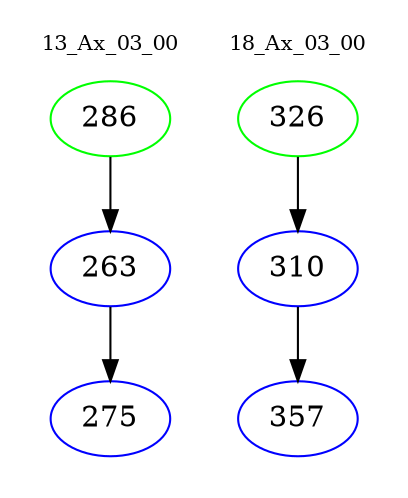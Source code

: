 digraph{
subgraph cluster_0 {
color = white
label = "13_Ax_03_00";
fontsize=10;
T0_286 [label="286", color="green"]
T0_286 -> T0_263 [color="black"]
T0_263 [label="263", color="blue"]
T0_263 -> T0_275 [color="black"]
T0_275 [label="275", color="blue"]
}
subgraph cluster_1 {
color = white
label = "18_Ax_03_00";
fontsize=10;
T1_326 [label="326", color="green"]
T1_326 -> T1_310 [color="black"]
T1_310 [label="310", color="blue"]
T1_310 -> T1_357 [color="black"]
T1_357 [label="357", color="blue"]
}
}
